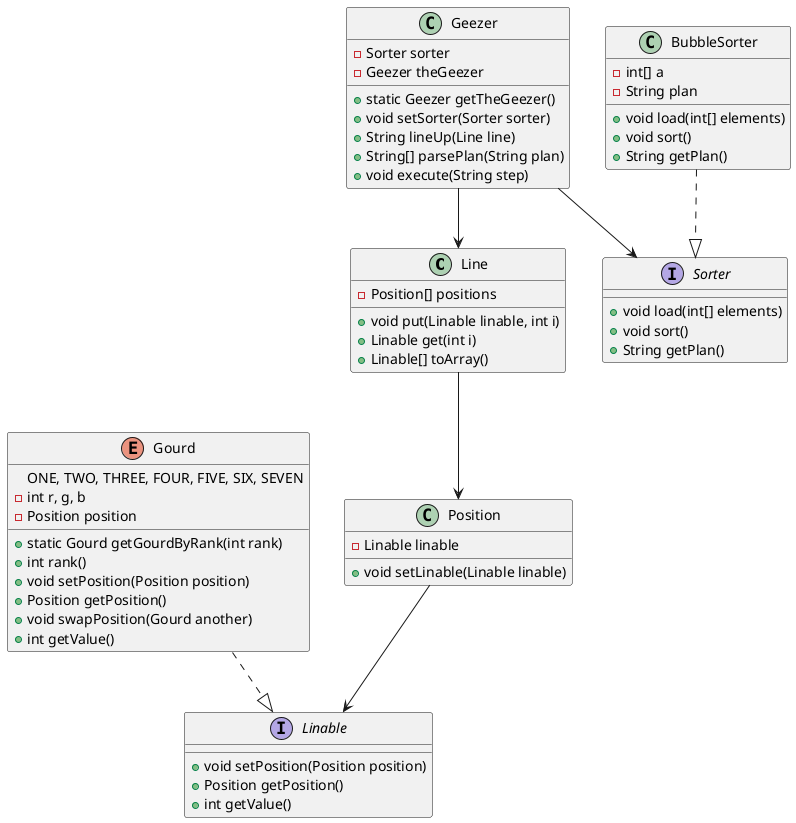 @startuml
class Line {
  -Position[] positions
  +void put(Linable linable, int i)
  +Linable get(int i)
  +Linable[] toArray()
}

class Position {
  -Linable linable
  +void setLinable(Linable linable)
}

class Geezer {
  -Sorter sorter
  -Geezer theGeezer
  +static Geezer getTheGeezer()
  +void setSorter(Sorter sorter)
  +String lineUp(Line line)
  +String[] parsePlan(String plan)
  +void execute(String step)
}

interface Sorter {
  +void load(int[] elements)
  +void sort()
  +String getPlan()
}

class BubbleSorter {
  -int[] a
  -String plan
  +void load(int[] elements)
  +void sort()
  +String getPlan()
}

interface Linable {
  +void setPosition(Position position)
  +Position getPosition()
  +int getValue()
}

enum Gourd {
  ONE, TWO, THREE, FOUR, FIVE, SIX, SEVEN
  -int r, g, b
  -Position position
  +static Gourd getGourdByRank(int rank)
  +int rank()
  +void setPosition(Position position)
  +Position getPosition()
  +void swapPosition(Gourd another)
  +int getValue()
}

Line --> Position
Position --> Linable
Geezer --> Sorter
Geezer --> Line
BubbleSorter ..|> Sorter
Gourd ..|> Linable
@enduml